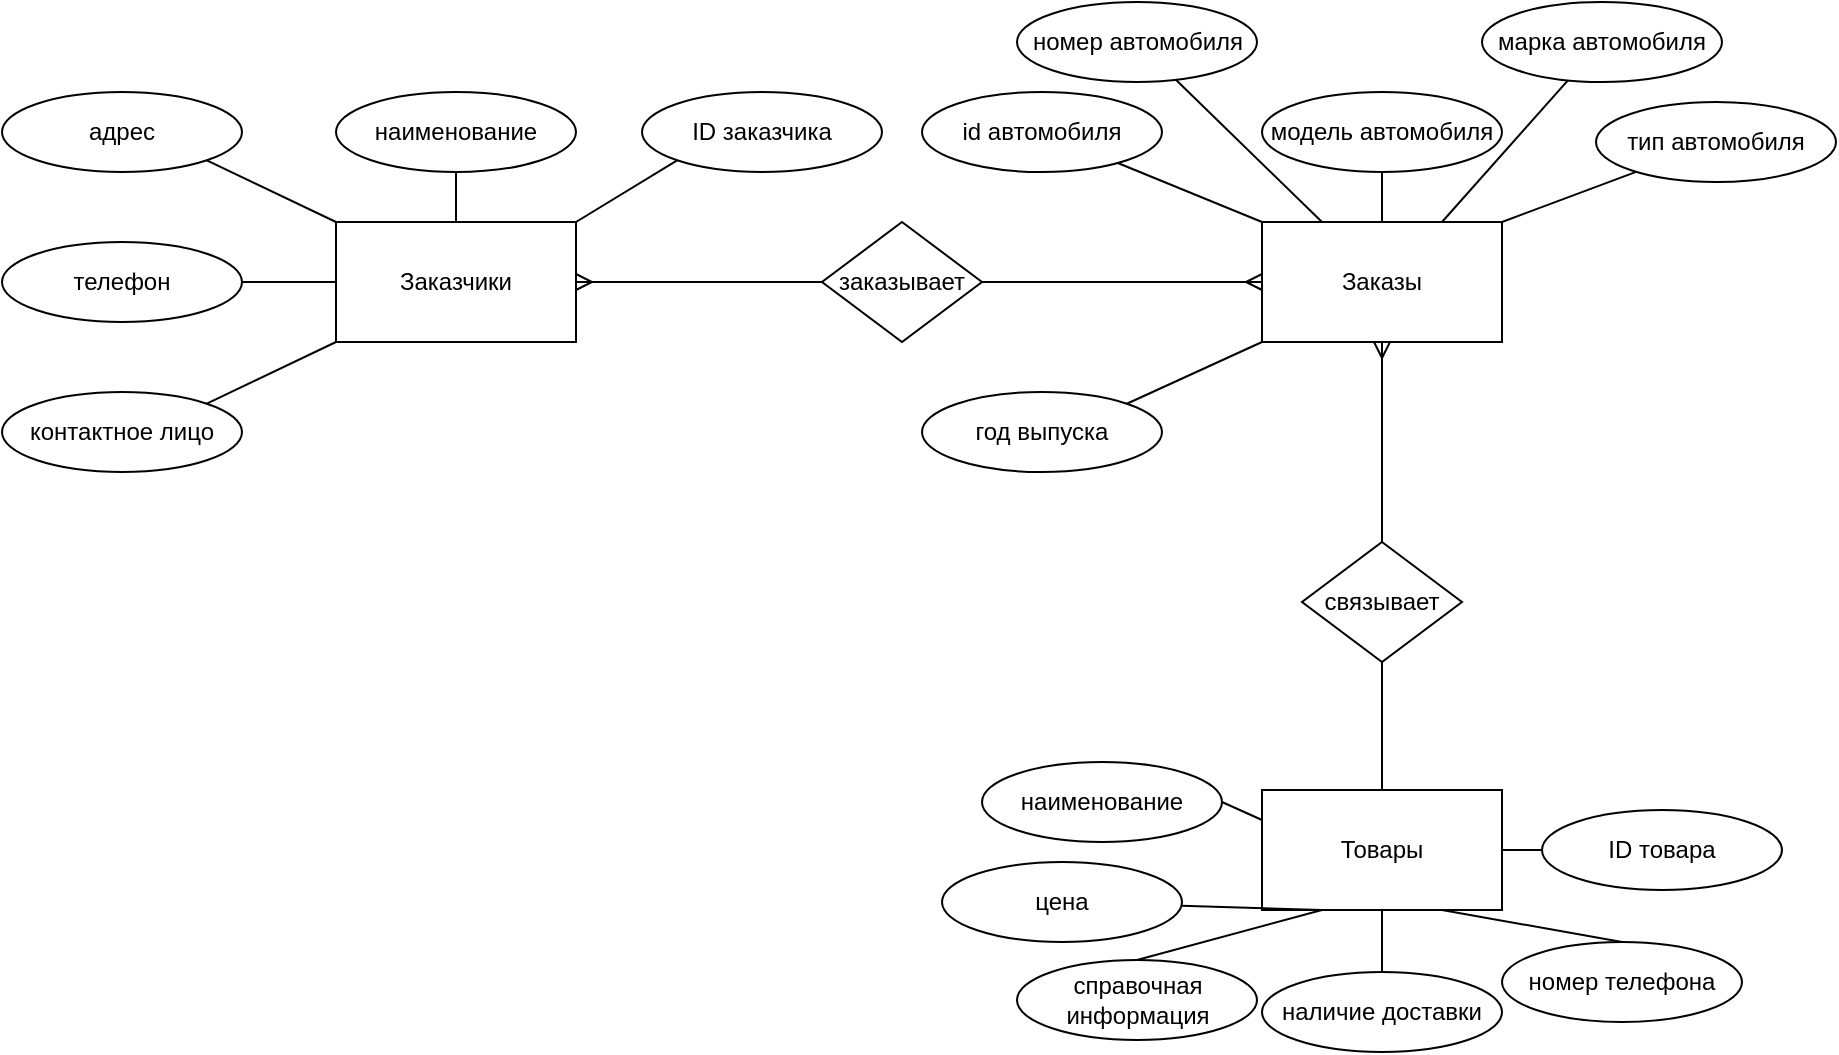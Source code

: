 <mxfile version="21.0.7" type="device"><diagram id="oUMuPpvmmsIYA48w25dO" name="Страница 1"><mxGraphModel dx="2022" dy="637" grid="1" gridSize="10" guides="1" tooltips="1" connect="1" arrows="0" fold="1" page="1" pageScale="1" pageWidth="827" pageHeight="1169" math="0" shadow="0"><root><mxCell id="0"/><mxCell id="1" parent="0"/><mxCell id="RhCc4dfSFWLa7E3zXVNO-23" style="edgeStyle=none;rounded=0;orthogonalLoop=1;jettySize=auto;html=1;exitX=0.5;exitY=1;exitDx=0;exitDy=0;entryX=0.5;entryY=0;entryDx=0;entryDy=0;endArrow=none;endFill=0;startArrow=ERmany;startFill=0;labelBackgroundColor=none;fontColor=default;" parent="1" source="h25p903G85rn7_OTjoxV-1" target="h25p903G85rn7_OTjoxV-26" edge="1"><mxGeometry relative="1" as="geometry"/></mxCell><mxCell id="h25p903G85rn7_OTjoxV-1" value="Заказы" style="rounded=0;whiteSpace=wrap;html=1;labelBackgroundColor=none;" parent="1" vertex="1"><mxGeometry x="-120" y="170" width="120" height="60" as="geometry"/></mxCell><mxCell id="RhCc4dfSFWLa7E3zXVNO-25" style="edgeStyle=none;rounded=0;orthogonalLoop=1;jettySize=auto;html=1;exitX=0.5;exitY=0;exitDx=0;exitDy=0;entryX=0.5;entryY=1;entryDx=0;entryDy=0;startArrow=none;startFill=0;endArrow=none;endFill=0;labelBackgroundColor=none;fontColor=default;" parent="1" source="h25p903G85rn7_OTjoxV-2" target="h25p903G85rn7_OTjoxV-26" edge="1"><mxGeometry relative="1" as="geometry"><mxPoint x="-43" y="395.0" as="targetPoint"/></mxGeometry></mxCell><mxCell id="h25p903G85rn7_OTjoxV-2" value="Товары" style="rounded=0;whiteSpace=wrap;html=1;labelBackgroundColor=none;" parent="1" vertex="1"><mxGeometry x="-120" y="454" width="120" height="60" as="geometry"/></mxCell><mxCell id="DaDPwDGYYqeYKkROeeVH-2" style="edgeStyle=none;rounded=0;orthogonalLoop=1;jettySize=auto;html=1;exitX=0;exitY=0;exitDx=0;exitDy=0;entryX=1;entryY=1;entryDx=0;entryDy=0;endArrow=none;endFill=0;" parent="1" source="h25p903G85rn7_OTjoxV-5" target="RhCc4dfSFWLa7E3zXVNO-38" edge="1"><mxGeometry relative="1" as="geometry"/></mxCell><mxCell id="h25p903G85rn7_OTjoxV-5" value="Заказчики" style="rounded=0;whiteSpace=wrap;html=1;labelBackgroundColor=none;" parent="1" vertex="1"><mxGeometry x="-583" y="170" width="120" height="60" as="geometry"/></mxCell><mxCell id="h25p903G85rn7_OTjoxV-9" style="rounded=0;orthogonalLoop=1;jettySize=auto;html=1;entryX=0;entryY=0;entryDx=0;entryDy=0;endArrow=none;endFill=0;labelBackgroundColor=none;fontColor=default;" parent="1" source="h25p903G85rn7_OTjoxV-6" target="h25p903G85rn7_OTjoxV-1" edge="1"><mxGeometry relative="1" as="geometry"/></mxCell><mxCell id="h25p903G85rn7_OTjoxV-6" value="id автомобиля" style="ellipse;whiteSpace=wrap;html=1;labelBackgroundColor=none;" parent="1" vertex="1"><mxGeometry x="-290" y="105" width="120" height="40" as="geometry"/></mxCell><mxCell id="h25p903G85rn7_OTjoxV-10" style="rounded=0;orthogonalLoop=1;jettySize=auto;html=1;entryX=0.75;entryY=0;entryDx=0;entryDy=0;endArrow=none;endFill=0;labelBackgroundColor=none;fontColor=default;" parent="1" source="h25p903G85rn7_OTjoxV-7" target="h25p903G85rn7_OTjoxV-1" edge="1"><mxGeometry relative="1" as="geometry"/></mxCell><mxCell id="h25p903G85rn7_OTjoxV-7" value="марка автомобиля" style="ellipse;whiteSpace=wrap;html=1;labelBackgroundColor=none;" parent="1" vertex="1"><mxGeometry x="-10" y="60" width="120" height="40" as="geometry"/></mxCell><mxCell id="h25p903G85rn7_OTjoxV-11" style="edgeStyle=orthogonalEdgeStyle;rounded=0;orthogonalLoop=1;jettySize=auto;html=1;entryX=0.5;entryY=0;entryDx=0;entryDy=0;endArrow=none;endFill=0;labelBackgroundColor=none;fontColor=default;" parent="1" source="h25p903G85rn7_OTjoxV-8" target="h25p903G85rn7_OTjoxV-1" edge="1"><mxGeometry relative="1" as="geometry"/></mxCell><mxCell id="h25p903G85rn7_OTjoxV-8" value="модель автомобиля" style="ellipse;whiteSpace=wrap;html=1;labelBackgroundColor=none;" parent="1" vertex="1"><mxGeometry x="-120" y="105" width="120" height="40" as="geometry"/></mxCell><mxCell id="h25p903G85rn7_OTjoxV-13" style="rounded=0;orthogonalLoop=1;jettySize=auto;html=1;entryX=1;entryY=0;entryDx=0;entryDy=0;endArrow=none;endFill=0;labelBackgroundColor=none;fontColor=default;" parent="1" source="h25p903G85rn7_OTjoxV-12" target="h25p903G85rn7_OTjoxV-1" edge="1"><mxGeometry relative="1" as="geometry"/></mxCell><mxCell id="h25p903G85rn7_OTjoxV-12" value="тип автомобиля" style="ellipse;whiteSpace=wrap;html=1;labelBackgroundColor=none;" parent="1" vertex="1"><mxGeometry x="47" y="110" width="120" height="40" as="geometry"/></mxCell><mxCell id="h25p903G85rn7_OTjoxV-16" style="edgeStyle=none;rounded=0;orthogonalLoop=1;jettySize=auto;html=1;entryX=0.25;entryY=0;entryDx=0;entryDy=0;endArrow=none;endFill=0;labelBackgroundColor=none;fontColor=default;" parent="1" source="h25p903G85rn7_OTjoxV-15" target="h25p903G85rn7_OTjoxV-1" edge="1"><mxGeometry relative="1" as="geometry"/></mxCell><mxCell id="h25p903G85rn7_OTjoxV-15" value="номер автомобиля" style="ellipse;whiteSpace=wrap;html=1;labelBackgroundColor=none;" parent="1" vertex="1"><mxGeometry x="-242.5" y="60" width="120" height="40" as="geometry"/></mxCell><mxCell id="h25p903G85rn7_OTjoxV-25" style="edgeStyle=none;rounded=0;orthogonalLoop=1;jettySize=auto;html=1;entryX=0;entryY=0.25;entryDx=0;entryDy=0;endArrow=none;endFill=0;labelBackgroundColor=none;fontColor=default;exitX=1;exitY=0.5;exitDx=0;exitDy=0;" parent="1" source="h25p903G85rn7_OTjoxV-22" target="h25p903G85rn7_OTjoxV-2" edge="1"><mxGeometry relative="1" as="geometry"><mxPoint x="-177" y="494" as="sourcePoint"/></mxGeometry></mxCell><mxCell id="DaDPwDGYYqeYKkROeeVH-3" style="edgeStyle=none;rounded=0;orthogonalLoop=1;jettySize=auto;html=1;exitX=0.5;exitY=0;exitDx=0;exitDy=0;entryX=0.5;entryY=1;entryDx=0;entryDy=0;endArrow=none;endFill=0;" parent="1" source="h25p903G85rn7_OTjoxV-17" target="h25p903G85rn7_OTjoxV-2" edge="1"><mxGeometry relative="1" as="geometry"/></mxCell><mxCell id="h25p903G85rn7_OTjoxV-17" value="наличие доставки" style="ellipse;whiteSpace=wrap;html=1;labelBackgroundColor=none;" parent="1" vertex="1"><mxGeometry x="-120" y="545" width="120" height="40" as="geometry"/></mxCell><mxCell id="h25p903G85rn7_OTjoxV-19" style="rounded=0;orthogonalLoop=1;jettySize=auto;html=1;entryX=1;entryY=0.5;entryDx=0;entryDy=0;endArrow=none;endFill=0;labelBackgroundColor=none;fontColor=default;" parent="1" source="h25p903G85rn7_OTjoxV-20" target="h25p903G85rn7_OTjoxV-2" edge="1"><mxGeometry relative="1" as="geometry"><mxPoint x="-67" y="714" as="targetPoint"/></mxGeometry></mxCell><mxCell id="h25p903G85rn7_OTjoxV-20" value="ID товара" style="ellipse;whiteSpace=wrap;html=1;labelBackgroundColor=none;" parent="1" vertex="1"><mxGeometry x="20" y="464" width="120" height="40" as="geometry"/></mxCell><mxCell id="h25p903G85rn7_OTjoxV-22" value="наименование" style="ellipse;whiteSpace=wrap;html=1;labelBackgroundColor=none;" parent="1" vertex="1"><mxGeometry x="-260" y="440" width="120" height="40" as="geometry"/></mxCell><mxCell id="h25p903G85rn7_OTjoxV-23" style="edgeStyle=none;rounded=0;orthogonalLoop=1;jettySize=auto;html=1;entryX=0.25;entryY=1;entryDx=0;entryDy=0;endArrow=none;endFill=0;labelBackgroundColor=none;fontColor=default;" parent="1" source="h25p903G85rn7_OTjoxV-24" target="h25p903G85rn7_OTjoxV-2" edge="1"><mxGeometry relative="1" as="geometry"><mxPoint x="-97" y="714" as="targetPoint"/></mxGeometry></mxCell><mxCell id="h25p903G85rn7_OTjoxV-24" value="цена" style="ellipse;whiteSpace=wrap;html=1;labelBackgroundColor=none;" parent="1" vertex="1"><mxGeometry x="-280" y="490" width="120" height="40" as="geometry"/></mxCell><mxCell id="h25p903G85rn7_OTjoxV-26" value="связывает" style="rhombus;whiteSpace=wrap;html=1;labelBackgroundColor=none;" parent="1" vertex="1"><mxGeometry x="-100" y="330" width="80" height="60" as="geometry"/></mxCell><mxCell id="RhCc4dfSFWLa7E3zXVNO-49" style="edgeStyle=none;rounded=0;orthogonalLoop=1;jettySize=auto;html=1;exitX=1;exitY=0.5;exitDx=0;exitDy=0;entryX=0;entryY=0.5;entryDx=0;entryDy=0;startArrow=none;startFill=0;endArrow=ERmany;endFill=0;labelBackgroundColor=none;fontColor=default;" parent="1" source="RhCc4dfSFWLa7E3zXVNO-32" target="h25p903G85rn7_OTjoxV-1" edge="1"><mxGeometry relative="1" as="geometry"><mxPoint x="-250" y="200" as="sourcePoint"/></mxGeometry></mxCell><mxCell id="RhCc4dfSFWLa7E3zXVNO-34" style="edgeStyle=none;rounded=0;orthogonalLoop=1;jettySize=auto;html=1;entryX=1;entryY=0.5;entryDx=0;entryDy=0;startArrow=none;startFill=0;endArrow=ERmany;endFill=0;labelBackgroundColor=none;fontColor=default;" parent="1" source="RhCc4dfSFWLa7E3zXVNO-32" target="h25p903G85rn7_OTjoxV-5" edge="1"><mxGeometry relative="1" as="geometry"/></mxCell><mxCell id="RhCc4dfSFWLa7E3zXVNO-32" value="заказывает" style="rhombus;whiteSpace=wrap;html=1;labelBackgroundColor=none;" parent="1" vertex="1"><mxGeometry x="-340" y="170" width="80" height="60" as="geometry"/></mxCell><mxCell id="RhCc4dfSFWLa7E3zXVNO-42" style="edgeStyle=none;rounded=0;orthogonalLoop=1;jettySize=auto;html=1;entryX=0;entryY=1;entryDx=0;entryDy=0;startArrow=none;startFill=0;endArrow=none;endFill=0;labelBackgroundColor=none;fontColor=default;exitX=1;exitY=0;exitDx=0;exitDy=0;" parent="1" source="RhCc4dfSFWLa7E3zXVNO-35" target="h25p903G85rn7_OTjoxV-5" edge="1"><mxGeometry relative="1" as="geometry"/></mxCell><mxCell id="RhCc4dfSFWLa7E3zXVNO-35" value="контактное лицо" style="ellipse;whiteSpace=wrap;html=1;labelBackgroundColor=none;" parent="1" vertex="1"><mxGeometry x="-750" y="255" width="120" height="40" as="geometry"/></mxCell><mxCell id="RhCc4dfSFWLa7E3zXVNO-41" style="edgeStyle=none;rounded=0;orthogonalLoop=1;jettySize=auto;html=1;entryX=0;entryY=0.5;entryDx=0;entryDy=0;startArrow=none;startFill=0;endArrow=none;endFill=0;labelBackgroundColor=none;fontColor=default;" parent="1" source="RhCc4dfSFWLa7E3zXVNO-36" target="h25p903G85rn7_OTjoxV-5" edge="1"><mxGeometry relative="1" as="geometry"/></mxCell><mxCell id="RhCc4dfSFWLa7E3zXVNO-36" value="телефон" style="ellipse;whiteSpace=wrap;html=1;labelBackgroundColor=none;" parent="1" vertex="1"><mxGeometry x="-750" y="180" width="120" height="40" as="geometry"/></mxCell><mxCell id="RhCc4dfSFWLa7E3zXVNO-44" style="edgeStyle=none;rounded=0;orthogonalLoop=1;jettySize=auto;html=1;exitX=0;exitY=1;exitDx=0;exitDy=0;entryX=1;entryY=0;entryDx=0;entryDy=0;startArrow=none;startFill=0;endArrow=none;endFill=0;labelBackgroundColor=none;fontColor=default;" parent="1" source="RhCc4dfSFWLa7E3zXVNO-37" target="h25p903G85rn7_OTjoxV-5" edge="1"><mxGeometry relative="1" as="geometry"/></mxCell><mxCell id="RhCc4dfSFWLa7E3zXVNO-37" value="ID заказчика" style="ellipse;whiteSpace=wrap;html=1;labelBackgroundColor=none;" parent="1" vertex="1"><mxGeometry x="-430" y="105" width="120" height="40" as="geometry"/></mxCell><mxCell id="RhCc4dfSFWLa7E3zXVNO-38" value="адрес" style="ellipse;whiteSpace=wrap;html=1;labelBackgroundColor=none;" parent="1" vertex="1"><mxGeometry x="-750" y="105" width="120" height="40" as="geometry"/></mxCell><mxCell id="RhCc4dfSFWLa7E3zXVNO-46" style="edgeStyle=none;rounded=0;orthogonalLoop=1;jettySize=auto;html=1;entryX=0.5;entryY=0;entryDx=0;entryDy=0;startArrow=none;startFill=0;endArrow=none;endFill=0;labelBackgroundColor=none;fontColor=default;" parent="1" source="RhCc4dfSFWLa7E3zXVNO-45" target="h25p903G85rn7_OTjoxV-5" edge="1"><mxGeometry relative="1" as="geometry"/></mxCell><mxCell id="RhCc4dfSFWLa7E3zXVNO-45" value="наименование" style="ellipse;whiteSpace=wrap;html=1;labelBackgroundColor=none;" parent="1" vertex="1"><mxGeometry x="-583" y="105" width="120" height="40" as="geometry"/></mxCell><mxCell id="AsI3BQ9YTSLm8KmGh6KQ-3" style="rounded=0;orthogonalLoop=1;jettySize=auto;html=1;exitX=0.5;exitY=0;exitDx=0;exitDy=0;entryX=0.25;entryY=1;entryDx=0;entryDy=0;endArrow=none;endFill=0;" parent="1" source="AsI3BQ9YTSLm8KmGh6KQ-1" target="h25p903G85rn7_OTjoxV-2" edge="1"><mxGeometry relative="1" as="geometry"/></mxCell><mxCell id="AsI3BQ9YTSLm8KmGh6KQ-1" value="справочная информация" style="ellipse;whiteSpace=wrap;html=1;labelBackgroundColor=none;" parent="1" vertex="1"><mxGeometry x="-242.5" y="539" width="120" height="40" as="geometry"/></mxCell><mxCell id="AsI3BQ9YTSLm8KmGh6KQ-4" style="edgeStyle=none;rounded=0;orthogonalLoop=1;jettySize=auto;html=1;exitX=0.5;exitY=0;exitDx=0;exitDy=0;entryX=0.75;entryY=1;entryDx=0;entryDy=0;endArrow=none;endFill=0;" parent="1" source="AsI3BQ9YTSLm8KmGh6KQ-2" target="h25p903G85rn7_OTjoxV-2" edge="1"><mxGeometry relative="1" as="geometry"/></mxCell><mxCell id="AsI3BQ9YTSLm8KmGh6KQ-2" value="номер телефона" style="ellipse;whiteSpace=wrap;html=1;labelBackgroundColor=none;" parent="1" vertex="1"><mxGeometry y="530" width="120" height="40" as="geometry"/></mxCell><mxCell id="AsI3BQ9YTSLm8KmGh6KQ-6" style="edgeStyle=none;rounded=0;orthogonalLoop=1;jettySize=auto;html=1;exitX=1;exitY=0;exitDx=0;exitDy=0;entryX=0;entryY=1;entryDx=0;entryDy=0;endArrow=none;endFill=0;" parent="1" source="AsI3BQ9YTSLm8KmGh6KQ-5" target="h25p903G85rn7_OTjoxV-1" edge="1"><mxGeometry relative="1" as="geometry"/></mxCell><mxCell id="AsI3BQ9YTSLm8KmGh6KQ-5" value="год выпуска" style="ellipse;whiteSpace=wrap;html=1;labelBackgroundColor=none;" parent="1" vertex="1"><mxGeometry x="-290" y="255" width="120" height="40" as="geometry"/></mxCell></root></mxGraphModel></diagram></mxfile>